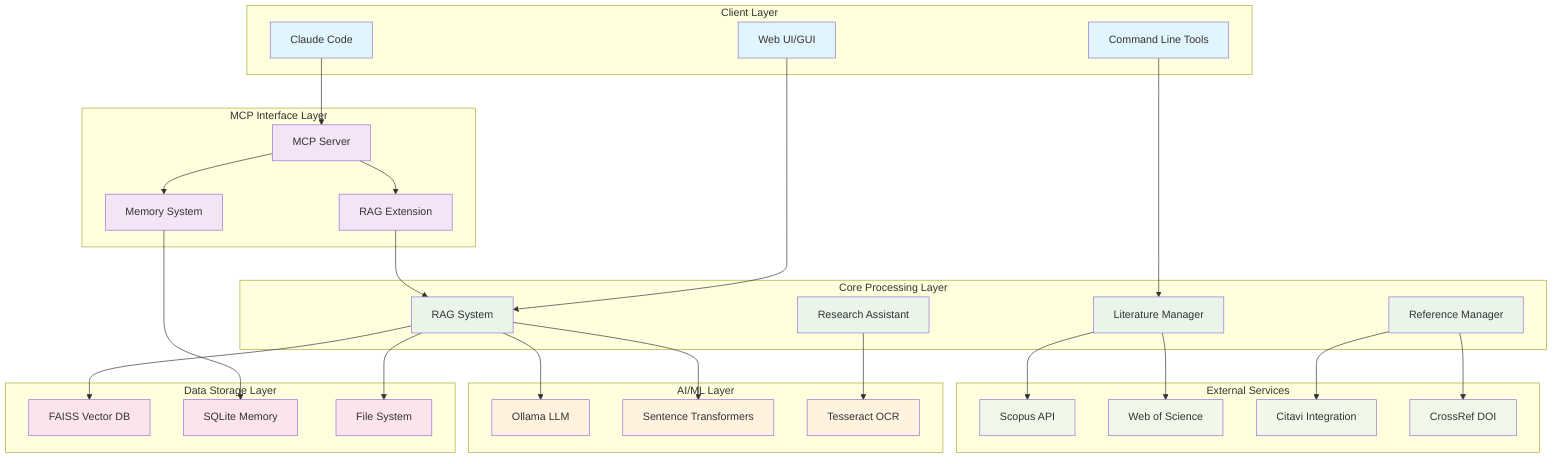 graph TB
    subgraph "Client Layer"
        CC[Claude Code]
        UI[Web UI/GUI]
        CLI[Command Line Tools]
    end
    
    subgraph "MCP Interface Layer"
        MCP[MCP Server]
        RAG_EXT[RAG Extension]
        MEM[Memory System]
    end
    
    subgraph "Core Processing Layer"
        RAG[RAG System]
        LIT[Literature Manager]
        REF[Reference Manager]
        ASSIST[Research Assistant]
    end
    
    subgraph "AI/ML Layer"
        OLLAMA[Ollama LLM]
        EMB[Sentence Transformers]
        OCR[Tesseract OCR]
    end
    
    subgraph "Data Storage Layer"
        FAISS[FAISS Vector DB]
        SQLITE[SQLite Memory]
        FILES[File System]
    end
    
    subgraph "External Services"
        SCOPUS[Scopus API]
        WOS[Web of Science]
        CITAVI[Citavi Integration]
        DOI[CrossRef DOI]
    end
    
    CC --> MCP
    UI --> RAG
    CLI --> LIT
    
    MCP --> RAG_EXT
    MCP --> MEM
    
    RAG_EXT --> RAG
    RAG --> OLLAMA
    RAG --> EMB
    LIT --> SCOPUS
    LIT --> WOS
    REF --> CITAVI
    REF --> DOI
    
    RAG --> FAISS
    MEM --> SQLITE
    RAG --> FILES
    
    ASSIST --> OCR
    
    classDef client fill:#e1f5fe
    classDef interface fill:#f3e5f5
    classDef processing fill:#e8f5e8
    classDef ai fill:#fff3e0
    classDef storage fill:#fce4ec
    classDef external fill:#f1f8e9
    
    class CC,UI,CLI client
    class MCP,RAG_EXT,MEM interface
    class RAG,LIT,REF,ASSIST processing
    class OLLAMA,EMB,OCR ai
    class FAISS,SQLITE,FILES storage
    class SCOPUS,WOS,CITAVI,DOI external